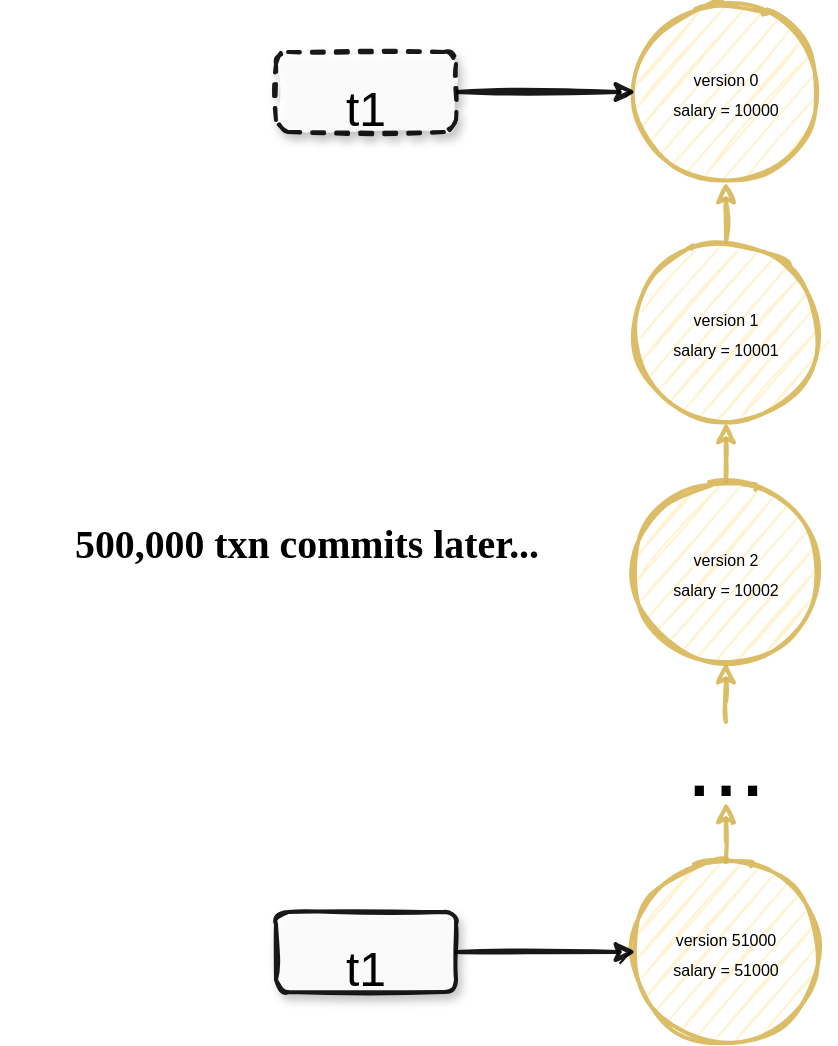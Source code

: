 <mxfile version="20.2.2" type="github"><diagram id="Jz5R9XmzcMrIm5TAqfpk" name="Page-1"><mxGraphModel dx="1666" dy="794" grid="0" gridSize="10" guides="1" tooltips="1" connect="1" arrows="1" fold="1" page="1" pageScale="1" pageWidth="827" pageHeight="1169" math="0" shadow="0"><root><mxCell id="0"/><mxCell id="1" parent="0"/><mxCell id="0qIJz2R7CV7wXdVZwxFc-1" value="&lt;font style=&quot;font-size: 8px;&quot;&gt;version 0&lt;br&gt;salary = 10000&lt;/font&gt;" style="ellipse;whiteSpace=wrap;html=1;aspect=fixed;sketch=1;opacity=90;shadow=0;fillColor=#fff2cc;strokeColor=#d6b656;strokeWidth=2;" parent="1" vertex="1"><mxGeometry x="480" y="40" width="90" height="90" as="geometry"/></mxCell><mxCell id="0qIJz2R7CV7wXdVZwxFc-8" value="" style="edgeStyle=orthogonalEdgeStyle;rounded=0;orthogonalLoop=1;jettySize=auto;html=1;fontSize=48;sketch=1;opacity=90;shadow=0;fillColor=#fff2cc;strokeColor=#d6b656;strokeWidth=2;" parent="1" source="0qIJz2R7CV7wXdVZwxFc-2" target="0qIJz2R7CV7wXdVZwxFc-1" edge="1"><mxGeometry relative="1" as="geometry"/></mxCell><mxCell id="0qIJz2R7CV7wXdVZwxFc-2" value="&lt;font style=&quot;font-size: 8px;&quot;&gt;version 1&lt;br&gt;salary = 10001&lt;/font&gt;" style="ellipse;whiteSpace=wrap;html=1;aspect=fixed;sketch=1;opacity=90;shadow=0;fillColor=#fff2cc;strokeColor=#d6b656;strokeWidth=2;" parent="1" vertex="1"><mxGeometry x="480" y="160" width="90" height="90" as="geometry"/></mxCell><mxCell id="0qIJz2R7CV7wXdVZwxFc-9" value="" style="edgeStyle=orthogonalEdgeStyle;rounded=0;orthogonalLoop=1;jettySize=auto;html=1;fontSize=48;sketch=1;opacity=90;shadow=0;fillColor=#fff2cc;strokeColor=#d6b656;strokeWidth=2;" parent="1" source="0qIJz2R7CV7wXdVZwxFc-3" target="0qIJz2R7CV7wXdVZwxFc-2" edge="1"><mxGeometry relative="1" as="geometry"/></mxCell><mxCell id="0qIJz2R7CV7wXdVZwxFc-3" value="&lt;font style=&quot;font-size: 8px;&quot;&gt;version 2&lt;br&gt;salary = 10002&lt;/font&gt;" style="ellipse;whiteSpace=wrap;html=1;aspect=fixed;sketch=1;opacity=90;shadow=0;fillColor=#fff2cc;strokeColor=#d6b656;strokeWidth=2;fillStyle=auto;" parent="1" vertex="1"><mxGeometry x="480" y="280" width="90" height="90" as="geometry"/></mxCell><mxCell id="0qIJz2R7CV7wXdVZwxFc-11" value="" style="edgeStyle=orthogonalEdgeStyle;rounded=0;orthogonalLoop=1;jettySize=auto;html=1;fontSize=48;sketch=1;opacity=90;shadow=0;fillColor=#fff2cc;strokeColor=#d6b656;strokeWidth=2;" parent="1" source="0qIJz2R7CV7wXdVZwxFc-4" target="0qIJz2R7CV7wXdVZwxFc-3" edge="1"><mxGeometry relative="1" as="geometry"/></mxCell><mxCell id="0qIJz2R7CV7wXdVZwxFc-4" value="&lt;font style=&quot;font-size: 48px;&quot;&gt;...&lt;/font&gt;" style="whiteSpace=wrap;html=1;fontSize=8;strokeColor=none;sketch=1;opacity=90;shadow=0;fillColor=none;strokeWidth=2;" parent="1" vertex="1"><mxGeometry x="470" y="400" width="110" height="40" as="geometry"/></mxCell><mxCell id="0qIJz2R7CV7wXdVZwxFc-10" value="" style="edgeStyle=orthogonalEdgeStyle;rounded=0;orthogonalLoop=1;jettySize=auto;html=1;fontSize=48;sketch=1;opacity=90;shadow=0;fillColor=#fff2cc;strokeColor=#d6b656;strokeWidth=2;" parent="1" source="0qIJz2R7CV7wXdVZwxFc-5" target="0qIJz2R7CV7wXdVZwxFc-4" edge="1"><mxGeometry relative="1" as="geometry"/></mxCell><mxCell id="0qIJz2R7CV7wXdVZwxFc-5" value="&lt;font style=&quot;font-size: 8px;&quot;&gt;version 51000&lt;br&gt;salary = 51000&lt;/font&gt;" style="ellipse;whiteSpace=wrap;html=1;aspect=fixed;sketch=1;opacity=90;shadow=0;fillColor=#fff2cc;strokeColor=#d6b656;strokeWidth=2;" parent="1" vertex="1"><mxGeometry x="480" y="470" width="90" height="90" as="geometry"/></mxCell><mxCell id="0qIJz2R7CV7wXdVZwxFc-13" value="" style="edgeStyle=orthogonalEdgeStyle;rounded=0;sketch=1;orthogonalLoop=1;jettySize=auto;html=1;shadow=0;fontSize=24;strokeWidth=2;opacity=90;" parent="1" source="0qIJz2R7CV7wXdVZwxFc-12" target="0qIJz2R7CV7wXdVZwxFc-1" edge="1"><mxGeometry relative="1" as="geometry"/></mxCell><mxCell id="0qIJz2R7CV7wXdVZwxFc-12" value="&lt;font style=&quot;font-size: 24px;&quot;&gt;t1&lt;/font&gt;" style="rounded=1;whiteSpace=wrap;html=1;shadow=1;fillStyle=auto;fontSize=48;strokeWidth=2;fillColor=default;opacity=90;glass=0;sketch=1;dashed=1;" parent="1" vertex="1"><mxGeometry x="300" y="65" width="90" height="40" as="geometry"/></mxCell><mxCell id="0qIJz2R7CV7wXdVZwxFc-15" value="" style="edgeStyle=orthogonalEdgeStyle;rounded=0;sketch=1;orthogonalLoop=1;jettySize=auto;html=1;shadow=0;fontSize=24;strokeWidth=2;opacity=90;" parent="1" source="0qIJz2R7CV7wXdVZwxFc-14" target="0qIJz2R7CV7wXdVZwxFc-5" edge="1"><mxGeometry relative="1" as="geometry"/></mxCell><mxCell id="0qIJz2R7CV7wXdVZwxFc-14" value="&lt;font style=&quot;font-size: 24px;&quot;&gt;t1&lt;/font&gt;" style="rounded=1;whiteSpace=wrap;html=1;shadow=1;fillStyle=auto;fontSize=48;strokeWidth=2;fillColor=default;opacity=90;glass=0;sketch=1;" parent="1" vertex="1"><mxGeometry x="300" y="495" width="90" height="40" as="geometry"/></mxCell><mxCell id="0qIJz2R7CV7wXdVZwxFc-16" value="&lt;h5&gt;&lt;font face=&quot;Comic Sans MS&quot;&gt;500,000 txn commits later...&lt;/font&gt;&lt;/h5&gt;" style="text;html=1;align=center;verticalAlign=middle;resizable=0;points=[];autosize=1;strokeColor=none;fillColor=none;fontSize=24;" parent="1" vertex="1"><mxGeometry x="162" y="259" width="306" height="103" as="geometry"/></mxCell></root></mxGraphModel></diagram></mxfile>